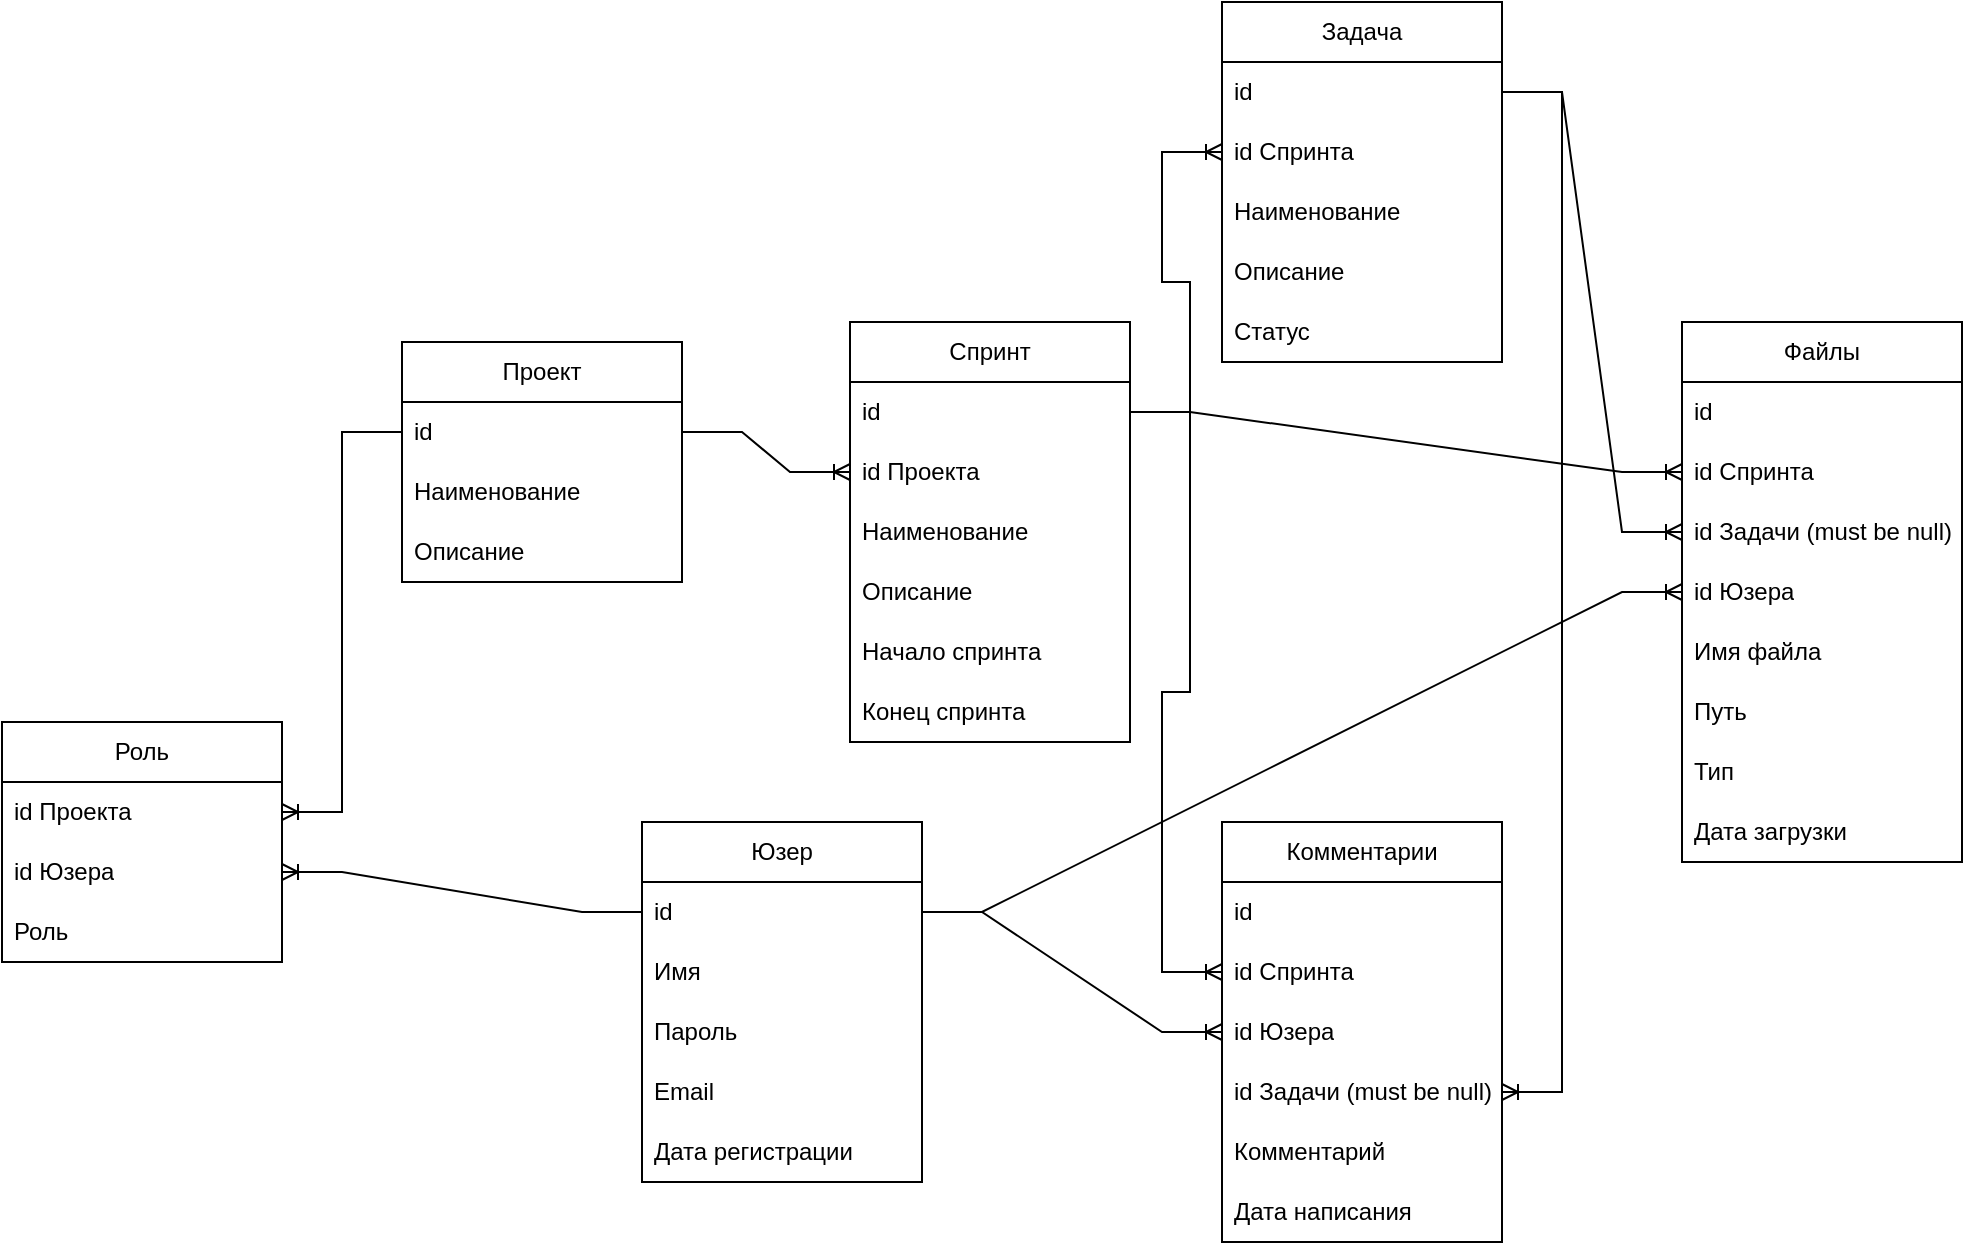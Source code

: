 <mxfile version="27.0.5">
  <diagram name="Страница — 1" id="DxphDecpznux_QyiP0-0">
    <mxGraphModel dx="2128" dy="778" grid="1" gridSize="10" guides="1" tooltips="1" connect="1" arrows="1" fold="1" page="1" pageScale="1" pageWidth="827" pageHeight="1169" math="0" shadow="0">
      <root>
        <mxCell id="0" />
        <mxCell id="1" parent="0" />
        <mxCell id="r5Ttn-NFlbmDvRYhcbee-1" value="Проект" style="swimlane;fontStyle=0;childLayout=stackLayout;horizontal=1;startSize=30;horizontalStack=0;resizeParent=1;resizeParentMax=0;resizeLast=0;collapsible=1;marginBottom=0;whiteSpace=wrap;html=1;" vertex="1" parent="1">
          <mxGeometry x="120" y="670" width="140" height="120" as="geometry" />
        </mxCell>
        <mxCell id="r5Ttn-NFlbmDvRYhcbee-2" value="id" style="text;strokeColor=none;fillColor=none;align=left;verticalAlign=middle;spacingLeft=4;spacingRight=4;overflow=hidden;points=[[0,0.5],[1,0.5]];portConstraint=eastwest;rotatable=0;whiteSpace=wrap;html=1;" vertex="1" parent="r5Ttn-NFlbmDvRYhcbee-1">
          <mxGeometry y="30" width="140" height="30" as="geometry" />
        </mxCell>
        <mxCell id="r5Ttn-NFlbmDvRYhcbee-3" value="Наименование" style="text;strokeColor=none;fillColor=none;align=left;verticalAlign=middle;spacingLeft=4;spacingRight=4;overflow=hidden;points=[[0,0.5],[1,0.5]];portConstraint=eastwest;rotatable=0;whiteSpace=wrap;html=1;" vertex="1" parent="r5Ttn-NFlbmDvRYhcbee-1">
          <mxGeometry y="60" width="140" height="30" as="geometry" />
        </mxCell>
        <mxCell id="r5Ttn-NFlbmDvRYhcbee-4" value="Описание" style="text;strokeColor=none;fillColor=none;align=left;verticalAlign=middle;spacingLeft=4;spacingRight=4;overflow=hidden;points=[[0,0.5],[1,0.5]];portConstraint=eastwest;rotatable=0;whiteSpace=wrap;html=1;" vertex="1" parent="r5Ttn-NFlbmDvRYhcbee-1">
          <mxGeometry y="90" width="140" height="30" as="geometry" />
        </mxCell>
        <mxCell id="r5Ttn-NFlbmDvRYhcbee-5" value="Спринт" style="swimlane;fontStyle=0;childLayout=stackLayout;horizontal=1;startSize=30;horizontalStack=0;resizeParent=1;resizeParentMax=0;resizeLast=0;collapsible=1;marginBottom=0;whiteSpace=wrap;html=1;" vertex="1" parent="1">
          <mxGeometry x="344" y="660" width="140" height="210" as="geometry" />
        </mxCell>
        <mxCell id="r5Ttn-NFlbmDvRYhcbee-6" value="id" style="text;strokeColor=none;fillColor=none;align=left;verticalAlign=middle;spacingLeft=4;spacingRight=4;overflow=hidden;points=[[0,0.5],[1,0.5]];portConstraint=eastwest;rotatable=0;whiteSpace=wrap;html=1;" vertex="1" parent="r5Ttn-NFlbmDvRYhcbee-5">
          <mxGeometry y="30" width="140" height="30" as="geometry" />
        </mxCell>
        <mxCell id="r5Ttn-NFlbmDvRYhcbee-7" value="id Проекта" style="text;strokeColor=none;fillColor=none;align=left;verticalAlign=middle;spacingLeft=4;spacingRight=4;overflow=hidden;points=[[0,0.5],[1,0.5]];portConstraint=eastwest;rotatable=0;whiteSpace=wrap;html=1;" vertex="1" parent="r5Ttn-NFlbmDvRYhcbee-5">
          <mxGeometry y="60" width="140" height="30" as="geometry" />
        </mxCell>
        <mxCell id="r5Ttn-NFlbmDvRYhcbee-8" value="Наименование" style="text;strokeColor=none;fillColor=none;align=left;verticalAlign=middle;spacingLeft=4;spacingRight=4;overflow=hidden;points=[[0,0.5],[1,0.5]];portConstraint=eastwest;rotatable=0;whiteSpace=wrap;html=1;" vertex="1" parent="r5Ttn-NFlbmDvRYhcbee-5">
          <mxGeometry y="90" width="140" height="30" as="geometry" />
        </mxCell>
        <mxCell id="r5Ttn-NFlbmDvRYhcbee-17" value="Описание" style="text;strokeColor=none;fillColor=none;align=left;verticalAlign=middle;spacingLeft=4;spacingRight=4;overflow=hidden;points=[[0,0.5],[1,0.5]];portConstraint=eastwest;rotatable=0;whiteSpace=wrap;html=1;" vertex="1" parent="r5Ttn-NFlbmDvRYhcbee-5">
          <mxGeometry y="120" width="140" height="30" as="geometry" />
        </mxCell>
        <mxCell id="r5Ttn-NFlbmDvRYhcbee-25" value="Начало спринта" style="text;strokeColor=none;fillColor=none;align=left;verticalAlign=middle;spacingLeft=4;spacingRight=4;overflow=hidden;points=[[0,0.5],[1,0.5]];portConstraint=eastwest;rotatable=0;whiteSpace=wrap;html=1;" vertex="1" parent="r5Ttn-NFlbmDvRYhcbee-5">
          <mxGeometry y="150" width="140" height="30" as="geometry" />
        </mxCell>
        <mxCell id="r5Ttn-NFlbmDvRYhcbee-26" value="Конец спринта" style="text;strokeColor=none;fillColor=none;align=left;verticalAlign=middle;spacingLeft=4;spacingRight=4;overflow=hidden;points=[[0,0.5],[1,0.5]];portConstraint=eastwest;rotatable=0;whiteSpace=wrap;html=1;" vertex="1" parent="r5Ttn-NFlbmDvRYhcbee-5">
          <mxGeometry y="180" width="140" height="30" as="geometry" />
        </mxCell>
        <mxCell id="r5Ttn-NFlbmDvRYhcbee-9" value="Задача" style="swimlane;fontStyle=0;childLayout=stackLayout;horizontal=1;startSize=30;horizontalStack=0;resizeParent=1;resizeParentMax=0;resizeLast=0;collapsible=1;marginBottom=0;whiteSpace=wrap;html=1;" vertex="1" parent="1">
          <mxGeometry x="530" y="500" width="140" height="180" as="geometry" />
        </mxCell>
        <mxCell id="r5Ttn-NFlbmDvRYhcbee-10" value="id" style="text;strokeColor=none;fillColor=none;align=left;verticalAlign=middle;spacingLeft=4;spacingRight=4;overflow=hidden;points=[[0,0.5],[1,0.5]];portConstraint=eastwest;rotatable=0;whiteSpace=wrap;html=1;" vertex="1" parent="r5Ttn-NFlbmDvRYhcbee-9">
          <mxGeometry y="30" width="140" height="30" as="geometry" />
        </mxCell>
        <mxCell id="r5Ttn-NFlbmDvRYhcbee-11" value="id Спринта" style="text;strokeColor=none;fillColor=none;align=left;verticalAlign=middle;spacingLeft=4;spacingRight=4;overflow=hidden;points=[[0,0.5],[1,0.5]];portConstraint=eastwest;rotatable=0;whiteSpace=wrap;html=1;" vertex="1" parent="r5Ttn-NFlbmDvRYhcbee-9">
          <mxGeometry y="60" width="140" height="30" as="geometry" />
        </mxCell>
        <mxCell id="r5Ttn-NFlbmDvRYhcbee-12" value="Наименование" style="text;strokeColor=none;fillColor=none;align=left;verticalAlign=middle;spacingLeft=4;spacingRight=4;overflow=hidden;points=[[0,0.5],[1,0.5]];portConstraint=eastwest;rotatable=0;whiteSpace=wrap;html=1;" vertex="1" parent="r5Ttn-NFlbmDvRYhcbee-9">
          <mxGeometry y="90" width="140" height="30" as="geometry" />
        </mxCell>
        <mxCell id="r5Ttn-NFlbmDvRYhcbee-20" value="Описание" style="text;strokeColor=none;fillColor=none;align=left;verticalAlign=middle;spacingLeft=4;spacingRight=4;overflow=hidden;points=[[0,0.5],[1,0.5]];portConstraint=eastwest;rotatable=0;whiteSpace=wrap;html=1;" vertex="1" parent="r5Ttn-NFlbmDvRYhcbee-9">
          <mxGeometry y="120" width="140" height="30" as="geometry" />
        </mxCell>
        <mxCell id="r5Ttn-NFlbmDvRYhcbee-21" value="Статус" style="text;strokeColor=none;fillColor=none;align=left;verticalAlign=middle;spacingLeft=4;spacingRight=4;overflow=hidden;points=[[0,0.5],[1,0.5]];portConstraint=eastwest;rotatable=0;whiteSpace=wrap;html=1;" vertex="1" parent="r5Ttn-NFlbmDvRYhcbee-9">
          <mxGeometry y="150" width="140" height="30" as="geometry" />
        </mxCell>
        <mxCell id="r5Ttn-NFlbmDvRYhcbee-13" value="Юзер" style="swimlane;fontStyle=0;childLayout=stackLayout;horizontal=1;startSize=30;horizontalStack=0;resizeParent=1;resizeParentMax=0;resizeLast=0;collapsible=1;marginBottom=0;whiteSpace=wrap;html=1;" vertex="1" parent="1">
          <mxGeometry x="240" y="910" width="140" height="180" as="geometry" />
        </mxCell>
        <mxCell id="r5Ttn-NFlbmDvRYhcbee-14" value="id" style="text;strokeColor=none;fillColor=none;align=left;verticalAlign=middle;spacingLeft=4;spacingRight=4;overflow=hidden;points=[[0,0.5],[1,0.5]];portConstraint=eastwest;rotatable=0;whiteSpace=wrap;html=1;" vertex="1" parent="r5Ttn-NFlbmDvRYhcbee-13">
          <mxGeometry y="30" width="140" height="30" as="geometry" />
        </mxCell>
        <mxCell id="r5Ttn-NFlbmDvRYhcbee-15" value="Имя" style="text;strokeColor=none;fillColor=none;align=left;verticalAlign=middle;spacingLeft=4;spacingRight=4;overflow=hidden;points=[[0,0.5],[1,0.5]];portConstraint=eastwest;rotatable=0;whiteSpace=wrap;html=1;" vertex="1" parent="r5Ttn-NFlbmDvRYhcbee-13">
          <mxGeometry y="60" width="140" height="30" as="geometry" />
        </mxCell>
        <mxCell id="r5Ttn-NFlbmDvRYhcbee-33" value="Пароль" style="text;strokeColor=none;fillColor=none;align=left;verticalAlign=middle;spacingLeft=4;spacingRight=4;overflow=hidden;points=[[0,0.5],[1,0.5]];portConstraint=eastwest;rotatable=0;whiteSpace=wrap;html=1;" vertex="1" parent="r5Ttn-NFlbmDvRYhcbee-13">
          <mxGeometry y="90" width="140" height="30" as="geometry" />
        </mxCell>
        <mxCell id="r5Ttn-NFlbmDvRYhcbee-34" value="Email" style="text;strokeColor=none;fillColor=none;align=left;verticalAlign=middle;spacingLeft=4;spacingRight=4;overflow=hidden;points=[[0,0.5],[1,0.5]];portConstraint=eastwest;rotatable=0;whiteSpace=wrap;html=1;" vertex="1" parent="r5Ttn-NFlbmDvRYhcbee-13">
          <mxGeometry y="120" width="140" height="30" as="geometry" />
        </mxCell>
        <mxCell id="r5Ttn-NFlbmDvRYhcbee-35" value="Дата регистрации" style="text;strokeColor=none;fillColor=none;align=left;verticalAlign=middle;spacingLeft=4;spacingRight=4;overflow=hidden;points=[[0,0.5],[1,0.5]];portConstraint=eastwest;rotatable=0;whiteSpace=wrap;html=1;" vertex="1" parent="r5Ttn-NFlbmDvRYhcbee-13">
          <mxGeometry y="150" width="140" height="30" as="geometry" />
        </mxCell>
        <mxCell id="r5Ttn-NFlbmDvRYhcbee-22" value="" style="edgeStyle=entityRelationEdgeStyle;fontSize=12;html=1;endArrow=ERoneToMany;rounded=0;entryX=0;entryY=0.5;entryDx=0;entryDy=0;exitX=1;exitY=0.5;exitDx=0;exitDy=0;" edge="1" parent="1" source="r5Ttn-NFlbmDvRYhcbee-2" target="r5Ttn-NFlbmDvRYhcbee-7">
          <mxGeometry width="100" height="100" relative="1" as="geometry">
            <mxPoint x="290" y="750" as="sourcePoint" />
            <mxPoint x="390" y="650" as="targetPoint" />
          </mxGeometry>
        </mxCell>
        <mxCell id="r5Ttn-NFlbmDvRYhcbee-27" value="Роль" style="swimlane;fontStyle=0;childLayout=stackLayout;horizontal=1;startSize=30;horizontalStack=0;resizeParent=1;resizeParentMax=0;resizeLast=0;collapsible=1;marginBottom=0;whiteSpace=wrap;html=1;" vertex="1" parent="1">
          <mxGeometry x="-80" y="860" width="140" height="120" as="geometry" />
        </mxCell>
        <mxCell id="r5Ttn-NFlbmDvRYhcbee-28" value="id Проекта" style="text;strokeColor=none;fillColor=none;align=left;verticalAlign=middle;spacingLeft=4;spacingRight=4;overflow=hidden;points=[[0,0.5],[1,0.5]];portConstraint=eastwest;rotatable=0;whiteSpace=wrap;html=1;" vertex="1" parent="r5Ttn-NFlbmDvRYhcbee-27">
          <mxGeometry y="30" width="140" height="30" as="geometry" />
        </mxCell>
        <mxCell id="r5Ttn-NFlbmDvRYhcbee-29" value="id Юзера" style="text;strokeColor=none;fillColor=none;align=left;verticalAlign=middle;spacingLeft=4;spacingRight=4;overflow=hidden;points=[[0,0.5],[1,0.5]];portConstraint=eastwest;rotatable=0;whiteSpace=wrap;html=1;" vertex="1" parent="r5Ttn-NFlbmDvRYhcbee-27">
          <mxGeometry y="60" width="140" height="30" as="geometry" />
        </mxCell>
        <mxCell id="r5Ttn-NFlbmDvRYhcbee-30" value="Роль" style="text;strokeColor=none;fillColor=none;align=left;verticalAlign=middle;spacingLeft=4;spacingRight=4;overflow=hidden;points=[[0,0.5],[1,0.5]];portConstraint=eastwest;rotatable=0;whiteSpace=wrap;html=1;" vertex="1" parent="r5Ttn-NFlbmDvRYhcbee-27">
          <mxGeometry y="90" width="140" height="30" as="geometry" />
        </mxCell>
        <mxCell id="r5Ttn-NFlbmDvRYhcbee-36" value="Комментарии" style="swimlane;fontStyle=0;childLayout=stackLayout;horizontal=1;startSize=30;horizontalStack=0;resizeParent=1;resizeParentMax=0;resizeLast=0;collapsible=1;marginBottom=0;whiteSpace=wrap;html=1;" vertex="1" parent="1">
          <mxGeometry x="530" y="910" width="140" height="210" as="geometry" />
        </mxCell>
        <mxCell id="r5Ttn-NFlbmDvRYhcbee-37" value="id" style="text;strokeColor=none;fillColor=none;align=left;verticalAlign=middle;spacingLeft=4;spacingRight=4;overflow=hidden;points=[[0,0.5],[1,0.5]];portConstraint=eastwest;rotatable=0;whiteSpace=wrap;html=1;" vertex="1" parent="r5Ttn-NFlbmDvRYhcbee-36">
          <mxGeometry y="30" width="140" height="30" as="geometry" />
        </mxCell>
        <mxCell id="r5Ttn-NFlbmDvRYhcbee-39" value="id Спринта" style="text;strokeColor=none;fillColor=none;align=left;verticalAlign=middle;spacingLeft=4;spacingRight=4;overflow=hidden;points=[[0,0.5],[1,0.5]];portConstraint=eastwest;rotatable=0;whiteSpace=wrap;html=1;" vertex="1" parent="r5Ttn-NFlbmDvRYhcbee-36">
          <mxGeometry y="60" width="140" height="30" as="geometry" />
        </mxCell>
        <mxCell id="r5Ttn-NFlbmDvRYhcbee-38" value="id Юзера" style="text;strokeColor=none;fillColor=none;align=left;verticalAlign=middle;spacingLeft=4;spacingRight=4;overflow=hidden;points=[[0,0.5],[1,0.5]];portConstraint=eastwest;rotatable=0;whiteSpace=wrap;html=1;" vertex="1" parent="r5Ttn-NFlbmDvRYhcbee-36">
          <mxGeometry y="90" width="140" height="30" as="geometry" />
        </mxCell>
        <mxCell id="r5Ttn-NFlbmDvRYhcbee-40" value="id Задачи (must be null)" style="text;strokeColor=none;fillColor=none;align=left;verticalAlign=middle;spacingLeft=4;spacingRight=4;overflow=hidden;points=[[0,0.5],[1,0.5]];portConstraint=eastwest;rotatable=0;whiteSpace=wrap;html=1;" vertex="1" parent="r5Ttn-NFlbmDvRYhcbee-36">
          <mxGeometry y="120" width="140" height="30" as="geometry" />
        </mxCell>
        <mxCell id="r5Ttn-NFlbmDvRYhcbee-41" value="Комментарий" style="text;strokeColor=none;fillColor=none;align=left;verticalAlign=middle;spacingLeft=4;spacingRight=4;overflow=hidden;points=[[0,0.5],[1,0.5]];portConstraint=eastwest;rotatable=0;whiteSpace=wrap;html=1;" vertex="1" parent="r5Ttn-NFlbmDvRYhcbee-36">
          <mxGeometry y="150" width="140" height="30" as="geometry" />
        </mxCell>
        <mxCell id="r5Ttn-NFlbmDvRYhcbee-42" value="Дата написания" style="text;strokeColor=none;fillColor=none;align=left;verticalAlign=middle;spacingLeft=4;spacingRight=4;overflow=hidden;points=[[0,0.5],[1,0.5]];portConstraint=eastwest;rotatable=0;whiteSpace=wrap;html=1;" vertex="1" parent="r5Ttn-NFlbmDvRYhcbee-36">
          <mxGeometry y="180" width="140" height="30" as="geometry" />
        </mxCell>
        <mxCell id="r5Ttn-NFlbmDvRYhcbee-47" value="" style="edgeStyle=entityRelationEdgeStyle;fontSize=12;html=1;endArrow=ERoneToMany;rounded=0;exitX=1;exitY=0.5;exitDx=0;exitDy=0;entryX=0;entryY=0.5;entryDx=0;entryDy=0;" edge="1" parent="1" source="r5Ttn-NFlbmDvRYhcbee-14" target="r5Ttn-NFlbmDvRYhcbee-38">
          <mxGeometry width="100" height="100" relative="1" as="geometry">
            <mxPoint x="220" y="1210" as="sourcePoint" />
            <mxPoint x="320" y="1110" as="targetPoint" />
          </mxGeometry>
        </mxCell>
        <mxCell id="r5Ttn-NFlbmDvRYhcbee-49" value="" style="edgeStyle=entityRelationEdgeStyle;fontSize=12;html=1;endArrow=ERoneToMany;rounded=0;exitX=1;exitY=0.5;exitDx=0;exitDy=0;entryX=0;entryY=0.5;entryDx=0;entryDy=0;" edge="1" parent="1" source="r5Ttn-NFlbmDvRYhcbee-6" target="r5Ttn-NFlbmDvRYhcbee-39">
          <mxGeometry width="100" height="100" relative="1" as="geometry">
            <mxPoint x="500" y="850" as="sourcePoint" />
            <mxPoint x="600" y="750" as="targetPoint" />
          </mxGeometry>
        </mxCell>
        <mxCell id="r5Ttn-NFlbmDvRYhcbee-50" value="" style="edgeStyle=entityRelationEdgeStyle;fontSize=12;html=1;endArrow=ERoneToMany;rounded=0;exitX=1;exitY=0.5;exitDx=0;exitDy=0;entryX=0;entryY=0.5;entryDx=0;entryDy=0;" edge="1" parent="1" source="r5Ttn-NFlbmDvRYhcbee-6" target="r5Ttn-NFlbmDvRYhcbee-11">
          <mxGeometry width="100" height="100" relative="1" as="geometry">
            <mxPoint x="230" y="620" as="sourcePoint" />
            <mxPoint x="330" y="520" as="targetPoint" />
            <Array as="points">
              <mxPoint x="440" y="650" />
            </Array>
          </mxGeometry>
        </mxCell>
        <mxCell id="r5Ttn-NFlbmDvRYhcbee-51" value="" style="edgeStyle=entityRelationEdgeStyle;fontSize=12;html=1;endArrow=ERoneToMany;rounded=0;exitX=1;exitY=0.5;exitDx=0;exitDy=0;entryX=1;entryY=0.5;entryDx=0;entryDy=0;" edge="1" parent="1" source="r5Ttn-NFlbmDvRYhcbee-10" target="r5Ttn-NFlbmDvRYhcbee-40">
          <mxGeometry width="100" height="100" relative="1" as="geometry">
            <mxPoint x="700" y="870" as="sourcePoint" />
            <mxPoint x="800" y="770" as="targetPoint" />
          </mxGeometry>
        </mxCell>
        <mxCell id="r5Ttn-NFlbmDvRYhcbee-54" value="Файлы" style="swimlane;fontStyle=0;childLayout=stackLayout;horizontal=1;startSize=30;horizontalStack=0;resizeParent=1;resizeParentMax=0;resizeLast=0;collapsible=1;marginBottom=0;whiteSpace=wrap;html=1;" vertex="1" parent="1">
          <mxGeometry x="760" y="660" width="140" height="270" as="geometry" />
        </mxCell>
        <mxCell id="r5Ttn-NFlbmDvRYhcbee-55" value="id" style="text;strokeColor=none;fillColor=none;align=left;verticalAlign=middle;spacingLeft=4;spacingRight=4;overflow=hidden;points=[[0,0.5],[1,0.5]];portConstraint=eastwest;rotatable=0;whiteSpace=wrap;html=1;" vertex="1" parent="r5Ttn-NFlbmDvRYhcbee-54">
          <mxGeometry y="30" width="140" height="30" as="geometry" />
        </mxCell>
        <mxCell id="r5Ttn-NFlbmDvRYhcbee-56" value="id Спринта" style="text;strokeColor=none;fillColor=none;align=left;verticalAlign=middle;spacingLeft=4;spacingRight=4;overflow=hidden;points=[[0,0.5],[1,0.5]];portConstraint=eastwest;rotatable=0;whiteSpace=wrap;html=1;" vertex="1" parent="r5Ttn-NFlbmDvRYhcbee-54">
          <mxGeometry y="60" width="140" height="30" as="geometry" />
        </mxCell>
        <mxCell id="r5Ttn-NFlbmDvRYhcbee-57" value="id Задачи (must be null)" style="text;strokeColor=none;fillColor=none;align=left;verticalAlign=middle;spacingLeft=4;spacingRight=4;overflow=hidden;points=[[0,0.5],[1,0.5]];portConstraint=eastwest;rotatable=0;whiteSpace=wrap;html=1;" vertex="1" parent="r5Ttn-NFlbmDvRYhcbee-54">
          <mxGeometry y="90" width="140" height="30" as="geometry" />
        </mxCell>
        <mxCell id="r5Ttn-NFlbmDvRYhcbee-61" value="id Юзера" style="text;strokeColor=none;fillColor=none;align=left;verticalAlign=middle;spacingLeft=4;spacingRight=4;overflow=hidden;points=[[0,0.5],[1,0.5]];portConstraint=eastwest;rotatable=0;whiteSpace=wrap;html=1;" vertex="1" parent="r5Ttn-NFlbmDvRYhcbee-54">
          <mxGeometry y="120" width="140" height="30" as="geometry" />
        </mxCell>
        <mxCell id="r5Ttn-NFlbmDvRYhcbee-58" value="Имя файла" style="text;strokeColor=none;fillColor=none;align=left;verticalAlign=middle;spacingLeft=4;spacingRight=4;overflow=hidden;points=[[0,0.5],[1,0.5]];portConstraint=eastwest;rotatable=0;whiteSpace=wrap;html=1;" vertex="1" parent="r5Ttn-NFlbmDvRYhcbee-54">
          <mxGeometry y="150" width="140" height="30" as="geometry" />
        </mxCell>
        <mxCell id="r5Ttn-NFlbmDvRYhcbee-59" value="Путь" style="text;strokeColor=none;fillColor=none;align=left;verticalAlign=middle;spacingLeft=4;spacingRight=4;overflow=hidden;points=[[0,0.5],[1,0.5]];portConstraint=eastwest;rotatable=0;whiteSpace=wrap;html=1;" vertex="1" parent="r5Ttn-NFlbmDvRYhcbee-54">
          <mxGeometry y="180" width="140" height="30" as="geometry" />
        </mxCell>
        <mxCell id="r5Ttn-NFlbmDvRYhcbee-60" value="Тип" style="text;strokeColor=none;fillColor=none;align=left;verticalAlign=middle;spacingLeft=4;spacingRight=4;overflow=hidden;points=[[0,0.5],[1,0.5]];portConstraint=eastwest;rotatable=0;whiteSpace=wrap;html=1;" vertex="1" parent="r5Ttn-NFlbmDvRYhcbee-54">
          <mxGeometry y="210" width="140" height="30" as="geometry" />
        </mxCell>
        <mxCell id="r5Ttn-NFlbmDvRYhcbee-62" value="Дата загрузки" style="text;strokeColor=none;fillColor=none;align=left;verticalAlign=middle;spacingLeft=4;spacingRight=4;overflow=hidden;points=[[0,0.5],[1,0.5]];portConstraint=eastwest;rotatable=0;whiteSpace=wrap;html=1;" vertex="1" parent="r5Ttn-NFlbmDvRYhcbee-54">
          <mxGeometry y="240" width="140" height="30" as="geometry" />
        </mxCell>
        <mxCell id="r5Ttn-NFlbmDvRYhcbee-63" value="" style="edgeStyle=entityRelationEdgeStyle;fontSize=12;html=1;endArrow=ERoneToMany;rounded=0;exitX=1;exitY=0.5;exitDx=0;exitDy=0;" edge="1" parent="1" source="r5Ttn-NFlbmDvRYhcbee-10" target="r5Ttn-NFlbmDvRYhcbee-57">
          <mxGeometry width="100" height="100" relative="1" as="geometry">
            <mxPoint x="810" y="600" as="sourcePoint" />
            <mxPoint x="910" y="500" as="targetPoint" />
          </mxGeometry>
        </mxCell>
        <mxCell id="r5Ttn-NFlbmDvRYhcbee-64" value="" style="edgeStyle=entityRelationEdgeStyle;fontSize=12;html=1;endArrow=ERoneToMany;rounded=0;exitX=1;exitY=0.5;exitDx=0;exitDy=0;entryX=0;entryY=0.5;entryDx=0;entryDy=0;" edge="1" parent="1" source="r5Ttn-NFlbmDvRYhcbee-6" target="r5Ttn-NFlbmDvRYhcbee-56">
          <mxGeometry width="100" height="100" relative="1" as="geometry">
            <mxPoint x="590" y="840" as="sourcePoint" />
            <mxPoint x="690" y="740" as="targetPoint" />
          </mxGeometry>
        </mxCell>
        <mxCell id="r5Ttn-NFlbmDvRYhcbee-65" value="" style="edgeStyle=entityRelationEdgeStyle;fontSize=12;html=1;endArrow=ERoneToMany;rounded=0;exitX=1;exitY=0.5;exitDx=0;exitDy=0;entryX=0;entryY=0.5;entryDx=0;entryDy=0;" edge="1" parent="1" source="r5Ttn-NFlbmDvRYhcbee-14" target="r5Ttn-NFlbmDvRYhcbee-61">
          <mxGeometry width="100" height="100" relative="1" as="geometry">
            <mxPoint x="400" y="1150" as="sourcePoint" />
            <mxPoint x="500" y="1050" as="targetPoint" />
          </mxGeometry>
        </mxCell>
        <mxCell id="r5Ttn-NFlbmDvRYhcbee-66" value="" style="edgeStyle=entityRelationEdgeStyle;fontSize=12;html=1;endArrow=ERoneToMany;rounded=0;entryX=1;entryY=0.5;entryDx=0;entryDy=0;exitX=0;exitY=0.5;exitDx=0;exitDy=0;" edge="1" parent="1" source="r5Ttn-NFlbmDvRYhcbee-14" target="r5Ttn-NFlbmDvRYhcbee-29">
          <mxGeometry width="100" height="100" relative="1" as="geometry">
            <mxPoint x="90" y="1060" as="sourcePoint" />
            <mxPoint x="190" y="960" as="targetPoint" />
          </mxGeometry>
        </mxCell>
        <mxCell id="r5Ttn-NFlbmDvRYhcbee-68" value="" style="edgeStyle=entityRelationEdgeStyle;fontSize=12;html=1;endArrow=ERoneToMany;rounded=0;entryX=1;entryY=0.5;entryDx=0;entryDy=0;exitX=0;exitY=0.5;exitDx=0;exitDy=0;" edge="1" parent="1" source="r5Ttn-NFlbmDvRYhcbee-2" target="r5Ttn-NFlbmDvRYhcbee-28">
          <mxGeometry width="100" height="100" relative="1" as="geometry">
            <mxPoint x="-40" y="810" as="sourcePoint" />
            <mxPoint x="60" y="710" as="targetPoint" />
          </mxGeometry>
        </mxCell>
      </root>
    </mxGraphModel>
  </diagram>
</mxfile>
